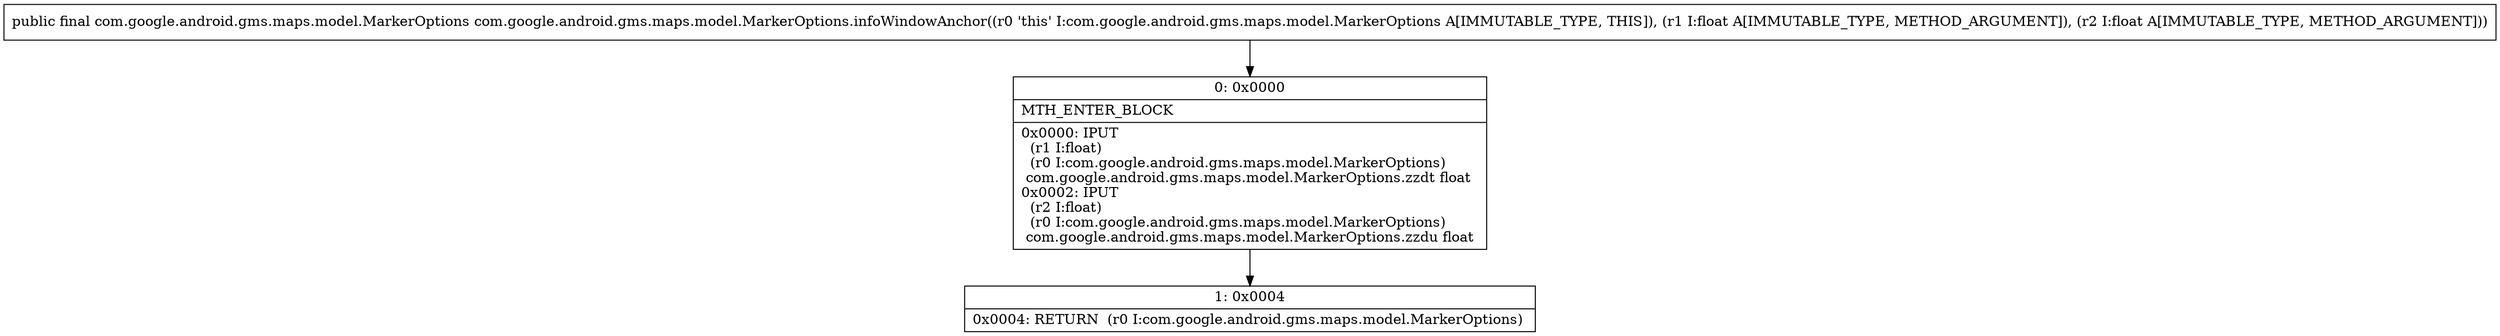digraph "CFG forcom.google.android.gms.maps.model.MarkerOptions.infoWindowAnchor(FF)Lcom\/google\/android\/gms\/maps\/model\/MarkerOptions;" {
Node_0 [shape=record,label="{0\:\ 0x0000|MTH_ENTER_BLOCK\l|0x0000: IPUT  \l  (r1 I:float)\l  (r0 I:com.google.android.gms.maps.model.MarkerOptions)\l com.google.android.gms.maps.model.MarkerOptions.zzdt float \l0x0002: IPUT  \l  (r2 I:float)\l  (r0 I:com.google.android.gms.maps.model.MarkerOptions)\l com.google.android.gms.maps.model.MarkerOptions.zzdu float \l}"];
Node_1 [shape=record,label="{1\:\ 0x0004|0x0004: RETURN  (r0 I:com.google.android.gms.maps.model.MarkerOptions) \l}"];
MethodNode[shape=record,label="{public final com.google.android.gms.maps.model.MarkerOptions com.google.android.gms.maps.model.MarkerOptions.infoWindowAnchor((r0 'this' I:com.google.android.gms.maps.model.MarkerOptions A[IMMUTABLE_TYPE, THIS]), (r1 I:float A[IMMUTABLE_TYPE, METHOD_ARGUMENT]), (r2 I:float A[IMMUTABLE_TYPE, METHOD_ARGUMENT])) }"];
MethodNode -> Node_0;
Node_0 -> Node_1;
}

